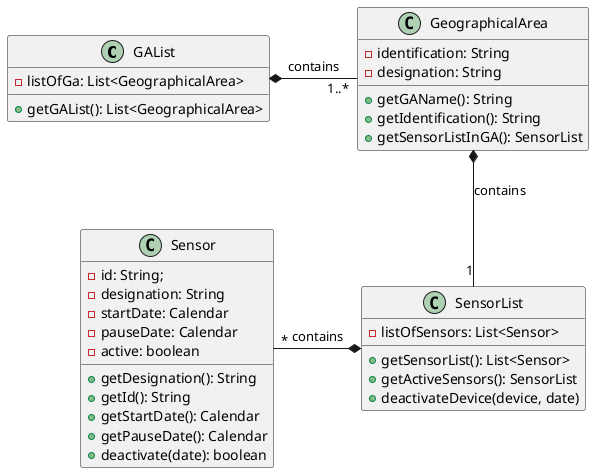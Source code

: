 @startuml

class GAList{
- listOfGa: List<GeographicalArea>
+ getGAList(): List<GeographicalArea>

}

class GeographicalArea{
- identification: String
- designation: String
+ getGAName(): String
+ getIdentification(): String
+ getSensorListInGA(): SensorList
}


class SensorList{
- listOfSensors: List<Sensor>
+ getSensorList(): List<Sensor>
+ getActiveSensors(): SensorList
+ deactivateDevice(device, date)
}

class Sensor {
- id: String;
- designation: String
- startDate: Calendar
- pauseDate: Calendar
- active: boolean
+ getDesignation(): String
+ getId(): String
+ getStartDate(): Calendar
+ getPauseDate(): Calendar
+ deactivate(date): boolean
}

GAList *- "1..*"GeographicalArea: contains
GeographicalArea *-- "1"SensorList: contains
Sensor"*" -* SensorList: contains



@enduml